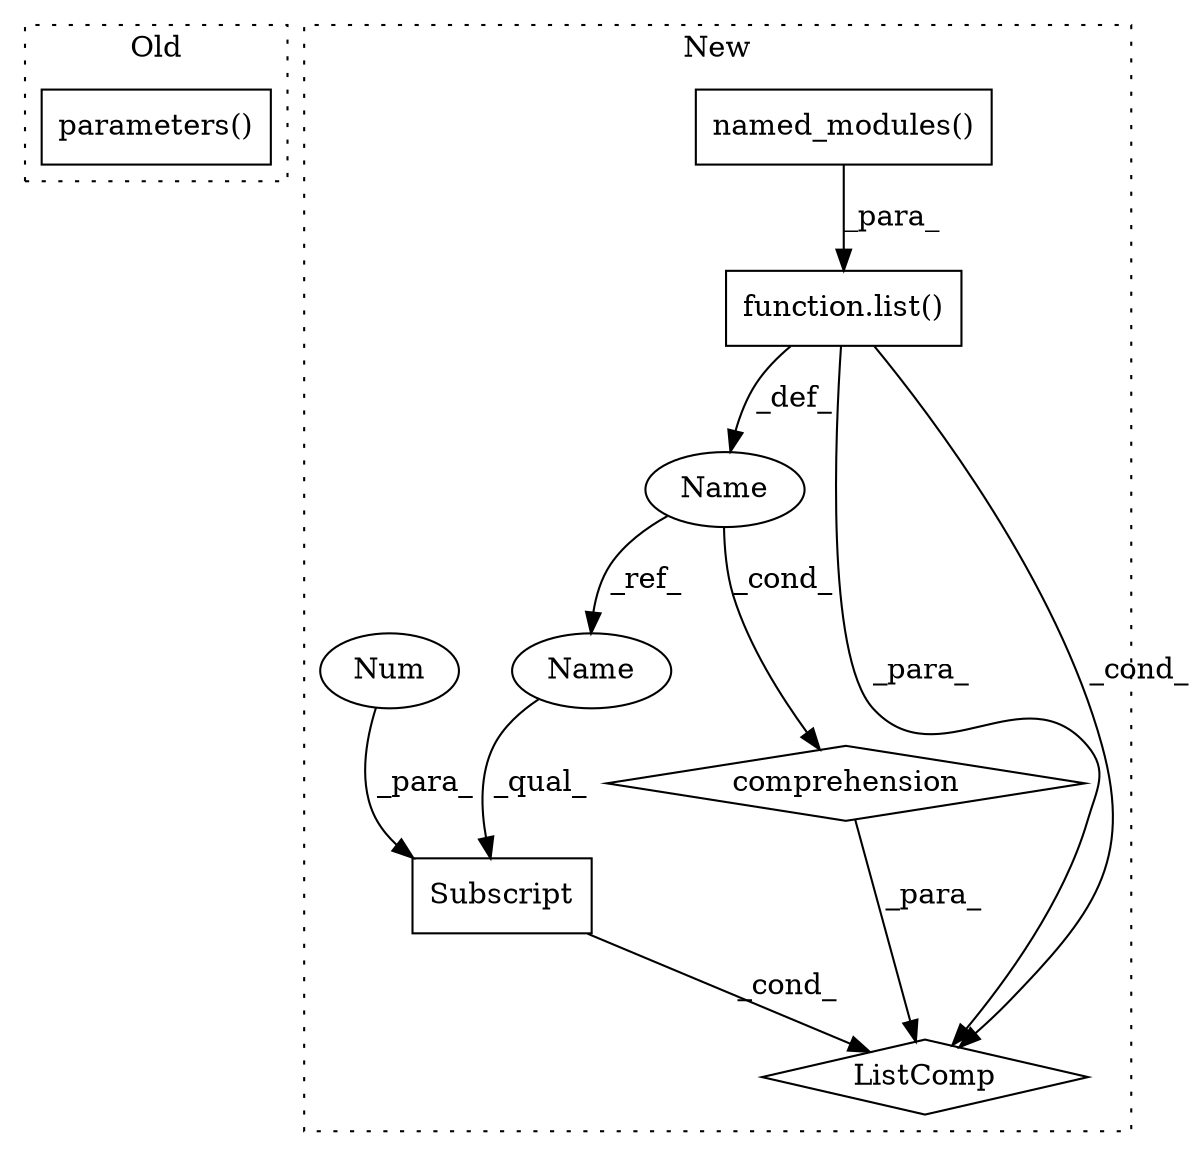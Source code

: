 digraph G {
subgraph cluster0 {
1 [label="parameters()" a="75" s="5180" l="16" shape="box"];
label = "Old";
style="dotted";
}
subgraph cluster1 {
2 [label="function.list()" a="75" s="5578,5602" l="5,1" shape="box"];
3 [label="Subscript" a="63" s="5558,0" l="7,0" shape="box"];
4 [label="Name" a="87" s="5570" l="4" shape="ellipse"];
5 [label="comprehension" a="45" s="5566" l="3" shape="diamond"];
6 [label="named_modules()" a="75" s="5583" l="19" shape="box"];
7 [label="ListComp" a="106" s="5557" l="47" shape="diamond"];
8 [label="Num" a="76" s="5563" l="1" shape="ellipse"];
9 [label="Name" a="87" s="5558" l="4" shape="ellipse"];
label = "New";
style="dotted";
}
2 -> 4 [label="_def_"];
2 -> 7 [label="_para_"];
2 -> 7 [label="_cond_"];
3 -> 7 [label="_cond_"];
4 -> 9 [label="_ref_"];
4 -> 5 [label="_cond_"];
5 -> 7 [label="_para_"];
6 -> 2 [label="_para_"];
8 -> 3 [label="_para_"];
9 -> 3 [label="_qual_"];
}